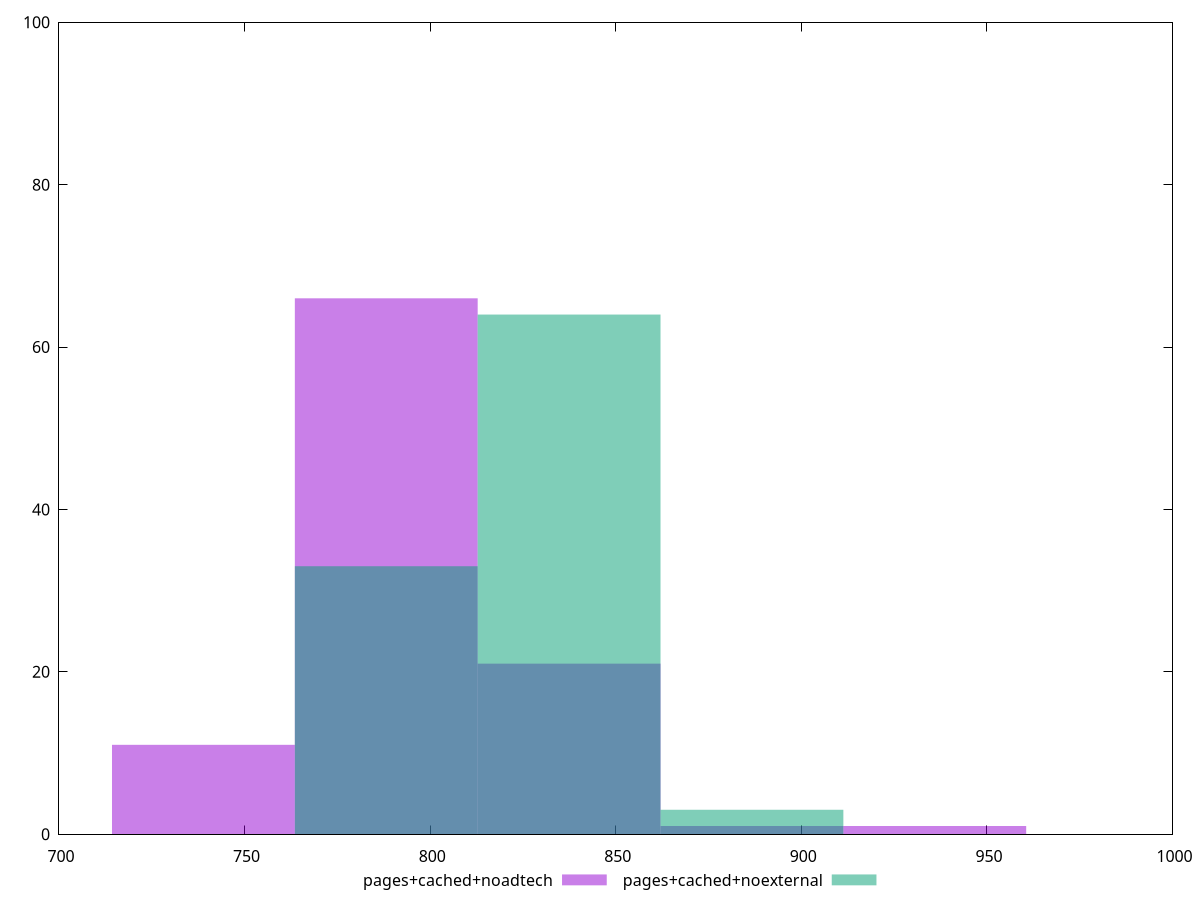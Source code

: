 reset
set terminal svg size 640, 500 enhanced background rgb 'white'
set output "reprap/mainthread-work-breakdown/comparison/histogram/4_vs_5.svg"

$pagesCachedNoadtech <<EOF
788.169366168078 66
738.9087807825731 11
837.4299515535829 21
886.6905369390878 1
935.9511223245926 1
EOF

$pagesCachedNoexternal <<EOF
788.169366168078 33
837.4299515535829 64
886.6905369390878 3
EOF

set key outside below
set boxwidth 49.260585385504875
set yrange [0:100]
set style fill transparent solid 0.5 noborder

plot \
  $pagesCachedNoadtech title "pages+cached+noadtech" with boxes, \
  $pagesCachedNoexternal title "pages+cached+noexternal" with boxes, \


reset